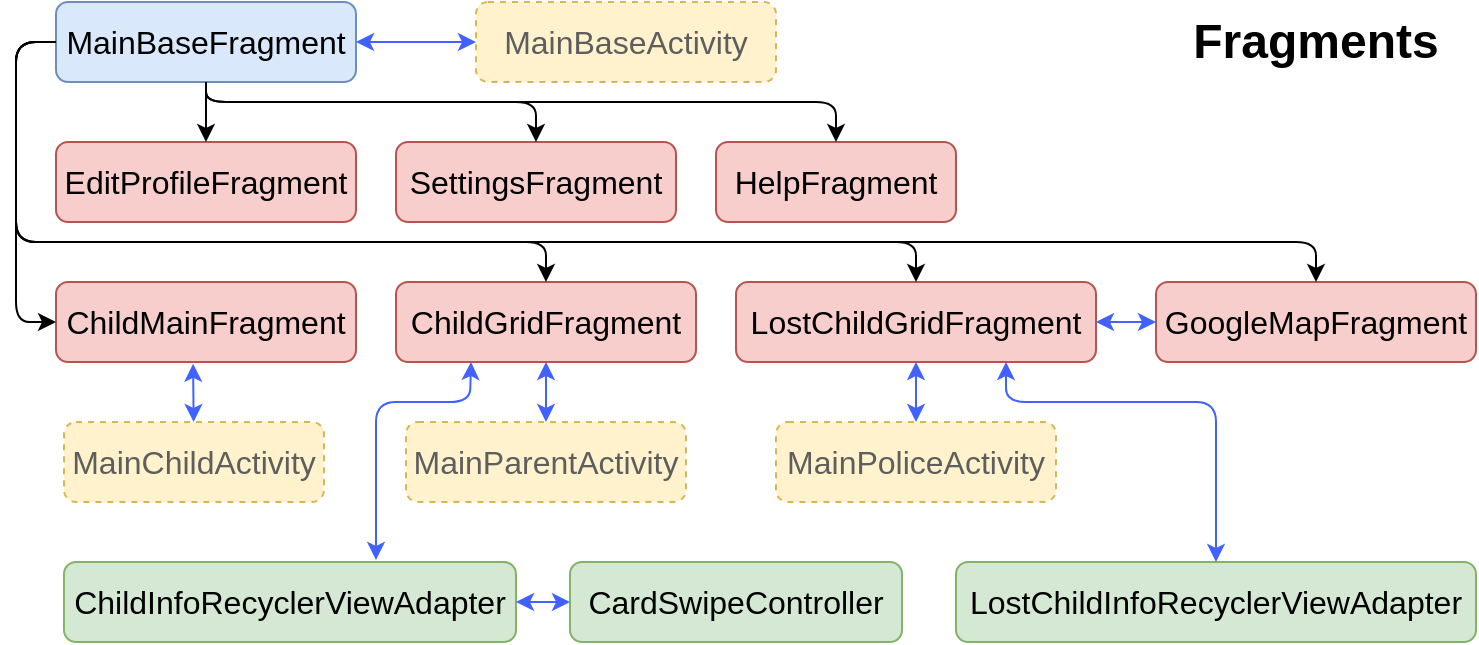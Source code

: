 <mxfile version="10.6.0" type="google"><diagram id="3nDLlvc7u-a8YmZc5rAM" name="Page-1"><mxGraphModel dx="862" dy="722" grid="1" gridSize="10" guides="1" tooltips="1" connect="1" arrows="1" fold="1" page="1" pageScale="1" pageWidth="827" pageHeight="1169" math="0" shadow="0"><root><mxCell id="0"/><mxCell id="1" parent="0"/><mxCell id="x0SeVyqeAbkl4ys49jWD-2" value="&lt;font style=&quot;font-size: 16px&quot;&gt;EditProfileFragment&lt;/font&gt;" style="rounded=1;whiteSpace=wrap;html=1;fillColor=#f8cecc;strokeColor=#b85450;" parent="1" vertex="1"><mxGeometry x="70" y="190" width="150" height="40" as="geometry"/></mxCell><mxCell id="x0SeVyqeAbkl4ys49jWD-8" value="&lt;font style=&quot;font-size: 16px&quot;&gt;MainChildActivity&lt;/font&gt;" style="rounded=1;whiteSpace=wrap;html=1;fillColor=#fff2cc;strokeColor=#d6b656;fontColor=#5E5E5E;dashed=1;" parent="1" vertex="1"><mxGeometry x="74" y="330" width="130" height="40" as="geometry"/></mxCell><mxCell id="x0SeVyqeAbkl4ys49jWD-9" value="&lt;font style=&quot;font-size: 16px&quot;&gt;MainParentActivity&lt;/font&gt;" style="rounded=1;whiteSpace=wrap;html=1;fillColor=#fff2cc;strokeColor=#d6b656;dashed=1;fontColor=#5E5E5E;" parent="1" vertex="1"><mxGeometry x="245" y="330" width="140" height="40" as="geometry"/></mxCell><mxCell id="x0SeVyqeAbkl4ys49jWD-10" value="&lt;font style=&quot;font-size: 16px&quot;&gt;MainPoliceActivity&lt;/font&gt;" style="rounded=1;whiteSpace=wrap;html=1;fillColor=#fff2cc;strokeColor=#d6b656;dashed=1;fontColor=#5E5E5E;" parent="1" vertex="1"><mxGeometry x="430" y="330" width="140" height="40" as="geometry"/></mxCell><mxCell id="IP27SAN4XPe09icCzHgb-1" value="&lt;font style=&quot;font-size: 16px&quot;&gt;MainBaseFragment&lt;/font&gt;" style="rounded=1;whiteSpace=wrap;html=1;fillColor=#dae8fc;strokeColor=#6c8ebf;" vertex="1" parent="1"><mxGeometry x="70" y="120" width="150" height="40" as="geometry"/></mxCell><mxCell id="IP27SAN4XPe09icCzHgb-2" value="" style="endArrow=classic;startArrow=classic;html=1;exitX=1;exitY=0.5;exitDx=0;exitDy=0;fontColor=#FF3300;strokeColor=#4262FF;" edge="1" parent="1" source="IP27SAN4XPe09icCzHgb-1"><mxGeometry width="50" height="50" relative="1" as="geometry"><mxPoint x="245" y="160" as="sourcePoint"/><mxPoint x="280" y="140" as="targetPoint"/></mxGeometry></mxCell><mxCell id="IP27SAN4XPe09icCzHgb-4" value="&lt;font style=&quot;font-size: 16px&quot;&gt;MainBaseActivity&lt;/font&gt;" style="rounded=1;whiteSpace=wrap;html=1;fillColor=#fff2cc;strokeColor=#d6b656;dashed=1;shadow=0;glass=0;comic=0;fontColor=#5E5E5E;" vertex="1" parent="1"><mxGeometry x="280" y="120" width="150" height="40" as="geometry"/></mxCell><mxCell id="IP27SAN4XPe09icCzHgb-5" value="&lt;font style=&quot;font-size: 16px&quot;&gt;SettingsFragment&lt;/font&gt;" style="rounded=1;whiteSpace=wrap;html=1;fillColor=#f8cecc;strokeColor=#b85450;" vertex="1" parent="1"><mxGeometry x="240" y="190" width="140" height="40" as="geometry"/></mxCell><mxCell id="IP27SAN4XPe09icCzHgb-6" value="&lt;font style=&quot;font-size: 16px&quot;&gt;HelpFragment&lt;/font&gt;" style="rounded=1;whiteSpace=wrap;html=1;fillColor=#f8cecc;strokeColor=#b85450;" vertex="1" parent="1"><mxGeometry x="400" y="190" width="120" height="40" as="geometry"/></mxCell><mxCell id="IP27SAN4XPe09icCzHgb-7" value="" style="endArrow=classic;html=1;fontColor=#5E5E5E;exitX=0.5;exitY=1;exitDx=0;exitDy=0;entryX=0.5;entryY=0;entryDx=0;entryDy=0;" edge="1" parent="1" source="IP27SAN4XPe09icCzHgb-1" target="IP27SAN4XPe09icCzHgb-6"><mxGeometry width="50" height="50" relative="1" as="geometry"><mxPoint x="70" y="570" as="sourcePoint"/><mxPoint x="120" y="520" as="targetPoint"/><Array as="points"><mxPoint x="145" y="170"/><mxPoint x="310" y="170"/><mxPoint x="460" y="170"/></Array></mxGeometry></mxCell><mxCell id="IP27SAN4XPe09icCzHgb-8" value="" style="endArrow=classic;html=1;fontColor=#5E5E5E;exitX=0.5;exitY=1;exitDx=0;exitDy=0;entryX=0.5;entryY=0;entryDx=0;entryDy=0;" edge="1" parent="1" target="IP27SAN4XPe09icCzHgb-5"><mxGeometry width="50" height="50" relative="1" as="geometry"><mxPoint x="145" y="160" as="sourcePoint"/><mxPoint x="460" y="190" as="targetPoint"/><Array as="points"><mxPoint x="145" y="170"/><mxPoint x="310" y="170"/></Array></mxGeometry></mxCell><mxCell id="IP27SAN4XPe09icCzHgb-9" value="" style="endArrow=classic;html=1;fontColor=#5E5E5E;exitX=0.5;exitY=1;exitDx=0;exitDy=0;" edge="1" parent="1" source="IP27SAN4XPe09icCzHgb-1"><mxGeometry width="50" height="50" relative="1" as="geometry"><mxPoint x="120" y="170" as="sourcePoint"/><mxPoint x="145" y="190" as="targetPoint"/></mxGeometry></mxCell><mxCell id="IP27SAN4XPe09icCzHgb-10" value="&lt;font style=&quot;font-size: 16px&quot;&gt;ChildMainFragment&lt;/font&gt;" style="rounded=1;whiteSpace=wrap;html=1;fillColor=#f8cecc;strokeColor=#b85450;" vertex="1" parent="1"><mxGeometry x="70" y="260" width="150" height="40" as="geometry"/></mxCell><mxCell id="IP27SAN4XPe09icCzHgb-11" value="&lt;font style=&quot;font-size: 16px&quot;&gt;ChildGridFragment&lt;/font&gt;" style="rounded=1;whiteSpace=wrap;html=1;fillColor=#f8cecc;strokeColor=#b85450;" vertex="1" parent="1"><mxGeometry x="240" y="260" width="150" height="40" as="geometry"/></mxCell><mxCell id="IP27SAN4XPe09icCzHgb-12" value="&lt;font style=&quot;font-size: 16px&quot;&gt;LostChildGridFragment&lt;/font&gt;" style="rounded=1;whiteSpace=wrap;html=1;fillColor=#f8cecc;strokeColor=#b85450;" vertex="1" parent="1"><mxGeometry x="410" y="260" width="180" height="40" as="geometry"/></mxCell><mxCell id="IP27SAN4XPe09icCzHgb-13" value="" style="endArrow=classic;html=1;fontColor=#5E5E5E;exitX=0;exitY=0.5;exitDx=0;exitDy=0;entryX=0;entryY=0.5;entryDx=0;entryDy=0;" edge="1" parent="1" source="IP27SAN4XPe09icCzHgb-1" target="IP27SAN4XPe09icCzHgb-10"><mxGeometry width="50" height="50" relative="1" as="geometry"><mxPoint x="70" y="570" as="sourcePoint"/><mxPoint x="120" y="520" as="targetPoint"/><Array as="points"><mxPoint x="50" y="140"/><mxPoint x="50" y="210"/><mxPoint x="50" y="280"/></Array></mxGeometry></mxCell><mxCell id="IP27SAN4XPe09icCzHgb-14" value="" style="endArrow=classic;html=1;fontColor=#5E5E5E;exitX=0;exitY=0.5;exitDx=0;exitDy=0;entryX=0.5;entryY=0;entryDx=0;entryDy=0;" edge="1" parent="1" target="IP27SAN4XPe09icCzHgb-11"><mxGeometry width="50" height="50" relative="1" as="geometry"><mxPoint x="70" y="140" as="sourcePoint"/><mxPoint x="70" y="280" as="targetPoint"/><Array as="points"><mxPoint x="50" y="140"/><mxPoint x="50" y="210"/><mxPoint x="50" y="240"/><mxPoint x="315" y="240"/></Array></mxGeometry></mxCell><mxCell id="IP27SAN4XPe09icCzHgb-17" value="" style="endArrow=classic;html=1;fontColor=#5E5E5E;exitX=0;exitY=0.5;exitDx=0;exitDy=0;entryX=0.5;entryY=0;entryDx=0;entryDy=0;" edge="1" parent="1" target="IP27SAN4XPe09icCzHgb-12"><mxGeometry width="50" height="50" relative="1" as="geometry"><mxPoint x="70" y="140" as="sourcePoint"/><mxPoint x="314.69" y="259.759" as="targetPoint"/><Array as="points"><mxPoint x="50" y="140"/><mxPoint x="50" y="210"/><mxPoint x="50" y="240"/><mxPoint x="500" y="240"/></Array></mxGeometry></mxCell><mxCell id="IP27SAN4XPe09icCzHgb-18" value="&lt;font style=&quot;font-size: 16px&quot;&gt;GoogleMapFragment&lt;/font&gt;" style="rounded=1;whiteSpace=wrap;html=1;fillColor=#f8cecc;strokeColor=#b85450;" vertex="1" parent="1"><mxGeometry x="620" y="260" width="160" height="40" as="geometry"/></mxCell><mxCell id="IP27SAN4XPe09icCzHgb-19" value="" style="endArrow=classic;html=1;fontColor=#5E5E5E;exitX=0;exitY=0.5;exitDx=0;exitDy=0;entryX=0.5;entryY=0;entryDx=0;entryDy=0;" edge="1" parent="1" target="IP27SAN4XPe09icCzHgb-18"><mxGeometry width="50" height="50" relative="1" as="geometry"><mxPoint x="70" y="140" as="sourcePoint"/><mxPoint x="500" y="260" as="targetPoint"/><Array as="points"><mxPoint x="50" y="140"/><mxPoint x="50" y="210"/><mxPoint x="50" y="240"/><mxPoint x="700" y="240"/></Array></mxGeometry></mxCell><mxCell id="IP27SAN4XPe09icCzHgb-20" value="" style="endArrow=classic;startArrow=classic;html=1;fontColor=#5E5E5E;entryX=0;entryY=0.5;entryDx=0;entryDy=0;exitX=1;exitY=0.5;exitDx=0;exitDy=0;strokeColor=#4262FF;" edge="1" parent="1" source="IP27SAN4XPe09icCzHgb-12" target="IP27SAN4XPe09icCzHgb-18"><mxGeometry width="50" height="50" relative="1" as="geometry"><mxPoint x="110" y="570" as="sourcePoint"/><mxPoint x="160" y="520" as="targetPoint"/></mxGeometry></mxCell><mxCell id="IP27SAN4XPe09icCzHgb-22" value="" style="endArrow=classic;startArrow=classic;html=1;fontColor=#5E5E5E;entryX=0.457;entryY=1.022;entryDx=0;entryDy=0;entryPerimeter=0;strokeColor=#4262FF;" edge="1" parent="1" source="x0SeVyqeAbkl4ys49jWD-8" target="IP27SAN4XPe09icCzHgb-10"><mxGeometry width="50" height="50" relative="1" as="geometry"><mxPoint x="40" y="570" as="sourcePoint"/><mxPoint x="90" y="520" as="targetPoint"/></mxGeometry></mxCell><mxCell id="IP27SAN4XPe09icCzHgb-24" value="" style="endArrow=classic;startArrow=classic;html=1;fontColor=#5E5E5E;entryX=0.5;entryY=1;entryDx=0;entryDy=0;exitX=0.5;exitY=0;exitDx=0;exitDy=0;strokeColor=#4262FF;" edge="1" parent="1" source="x0SeVyqeAbkl4ys49jWD-9" target="IP27SAN4XPe09icCzHgb-11"><mxGeometry width="50" height="50" relative="1" as="geometry"><mxPoint x="40" y="570" as="sourcePoint"/><mxPoint x="90" y="520" as="targetPoint"/></mxGeometry></mxCell><mxCell id="IP27SAN4XPe09icCzHgb-25" value="" style="endArrow=classic;startArrow=classic;html=1;fontColor=#5E5E5E;entryX=0.5;entryY=1;entryDx=0;entryDy=0;exitX=0.5;exitY=0;exitDx=0;exitDy=0;strokeColor=#4262FF;" edge="1" parent="1" source="x0SeVyqeAbkl4ys49jWD-10" target="IP27SAN4XPe09icCzHgb-12"><mxGeometry width="50" height="50" relative="1" as="geometry"><mxPoint x="40" y="440" as="sourcePoint"/><mxPoint x="90" y="390" as="targetPoint"/></mxGeometry></mxCell><mxCell id="IP27SAN4XPe09icCzHgb-27" value="&lt;font style=&quot;font-size: 16px&quot;&gt;ChildInfoRecyclerViewAdapter&lt;/font&gt;" style="rounded=1;whiteSpace=wrap;html=1;fillColor=#d5e8d4;strokeColor=#82b366;" vertex="1" parent="1"><mxGeometry x="74" y="400" width="226" height="40" as="geometry"/></mxCell><mxCell id="IP27SAN4XPe09icCzHgb-28" value="&lt;font style=&quot;font-size: 16px&quot;&gt;LostChildInfoRecyclerViewAdapter&lt;/font&gt;" style="rounded=1;whiteSpace=wrap;html=1;fillColor=#d5e8d4;strokeColor=#82b366;" vertex="1" parent="1"><mxGeometry x="520" y="400" width="260" height="40" as="geometry"/></mxCell><mxCell id="IP27SAN4XPe09icCzHgb-29" value="&lt;span style=&quot;font-size: 16px&quot;&gt;CardSwipeController&lt;/span&gt;" style="rounded=1;whiteSpace=wrap;html=1;fillColor=#d5e8d4;strokeColor=#82b366;" vertex="1" parent="1"><mxGeometry x="327" y="400" width="166" height="40" as="geometry"/></mxCell><mxCell id="IP27SAN4XPe09icCzHgb-32" value="" style="endArrow=classic;startArrow=classic;html=1;strokeColor=#4262FF;fontColor=#FF3300;entryX=0;entryY=0.5;entryDx=0;entryDy=0;exitX=1;exitY=0.5;exitDx=0;exitDy=0;" edge="1" parent="1" source="IP27SAN4XPe09icCzHgb-27" target="IP27SAN4XPe09icCzHgb-29"><mxGeometry width="50" height="50" relative="1" as="geometry"><mxPoint x="120" y="510" as="sourcePoint"/><mxPoint x="170" y="460" as="targetPoint"/></mxGeometry></mxCell><mxCell id="IP27SAN4XPe09icCzHgb-33" value="" style="endArrow=classic;startArrow=classic;html=1;strokeColor=#4262FF;fontColor=#FF3300;entryX=0.25;entryY=1;entryDx=0;entryDy=0;" edge="1" parent="1" target="IP27SAN4XPe09icCzHgb-11"><mxGeometry width="50" height="50" relative="1" as="geometry"><mxPoint x="230" y="399" as="sourcePoint"/><mxPoint x="90" y="460" as="targetPoint"/><Array as="points"><mxPoint x="230" y="380"/><mxPoint x="230" y="320"/><mxPoint x="277" y="320"/></Array></mxGeometry></mxCell><mxCell id="IP27SAN4XPe09icCzHgb-35" value="" style="endArrow=classic;startArrow=classic;html=1;strokeColor=#4262FF;fontColor=#FF3300;entryX=0.75;entryY=1;entryDx=0;entryDy=0;exitX=0.5;exitY=0;exitDx=0;exitDy=0;" edge="1" parent="1" source="IP27SAN4XPe09icCzHgb-28" target="IP27SAN4XPe09icCzHgb-12"><mxGeometry width="50" height="50" relative="1" as="geometry"><mxPoint x="250" y="510" as="sourcePoint"/><mxPoint x="300" y="460" as="targetPoint"/><Array as="points"><mxPoint x="650" y="320"/><mxPoint x="545" y="320"/></Array></mxGeometry></mxCell><mxCell id="IP27SAN4XPe09icCzHgb-36" value="&lt;font color=&quot;#000000&quot; size=&quot;1&quot;&gt;&lt;b style=&quot;font-size: 24px&quot;&gt;Fragments&lt;/b&gt;&lt;/font&gt;" style="text;html=1;strokeColor=none;fillColor=none;align=center;verticalAlign=middle;whiteSpace=wrap;rounded=0;shadow=0;glass=0;dashed=1;comic=0;fontColor=#FF3300;" vertex="1" parent="1"><mxGeometry x="635" y="125" width="130" height="30" as="geometry"/></mxCell></root></mxGraphModel></diagram></mxfile>
